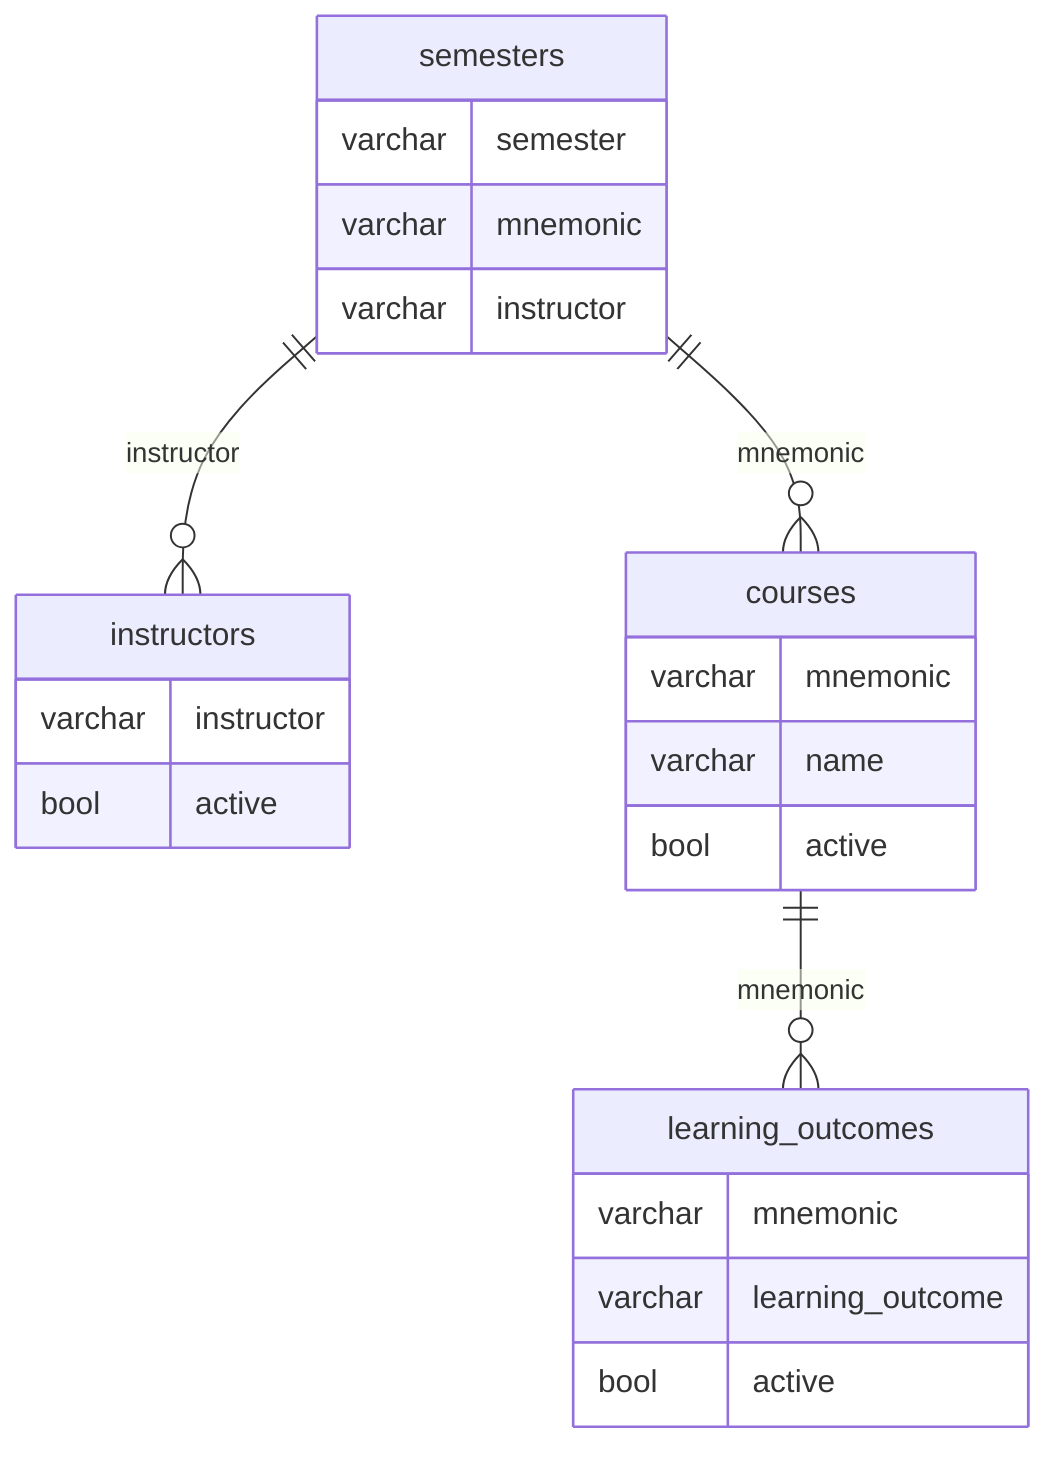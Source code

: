 erDiagram
    learning_outcomes {
        varchar mnemonic
        varchar learning_outcome
        bool active
    }

    instructors {
        varchar instructor
        bool active
    }

    semesters {
        varchar semester
        varchar mnemonic
        varchar instructor
    }

    courses {
        varchar mnemonic
        varchar name
        bool active
    }

    semesters ||--o{ instructors : instructor
    semesters ||--o{ courses : mnemonic
    courses ||--o{ learning_outcomes : mnemonic